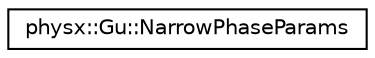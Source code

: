 digraph "Graphical Class Hierarchy"
{
  edge [fontname="Helvetica",fontsize="10",labelfontname="Helvetica",labelfontsize="10"];
  node [fontname="Helvetica",fontsize="10",shape=record];
  rankdir="LR";
  Node0 [label="physx::Gu::NarrowPhaseParams",height=0.2,width=0.4,color="black", fillcolor="white", style="filled",URL="$structphysx_1_1Gu_1_1NarrowPhaseParams.html"];
}
